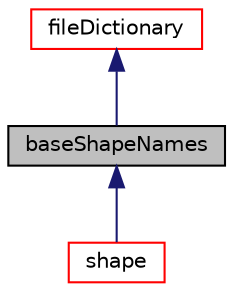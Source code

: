 digraph "baseShapeNames"
{
 // LATEX_PDF_SIZE
  edge [fontname="Helvetica",fontsize="10",labelfontname="Helvetica",labelfontsize="10"];
  node [fontname="Helvetica",fontsize="10",shape=record];
  Node1 [label="baseShapeNames",height=0.2,width=0.4,color="black", fillcolor="grey75", style="filled", fontcolor="black",tooltip=" "];
  Node2 -> Node1 [dir="back",color="midnightblue",fontsize="10",style="solid",fontname="Helvetica"];
  Node2 [label="fileDictionary",height=0.2,width=0.4,color="red", fillcolor="white", style="filled",URL="$classpFlow_1_1fileDictionary.html",tooltip=" "];
  Node1 -> Node8 [dir="back",color="midnightblue",fontsize="10",style="solid",fontname="Helvetica"];
  Node8 [label="shape",height=0.2,width=0.4,color="red", fillcolor="white", style="filled",URL="$classpFlow_1_1shape.html",tooltip=" "];
}
